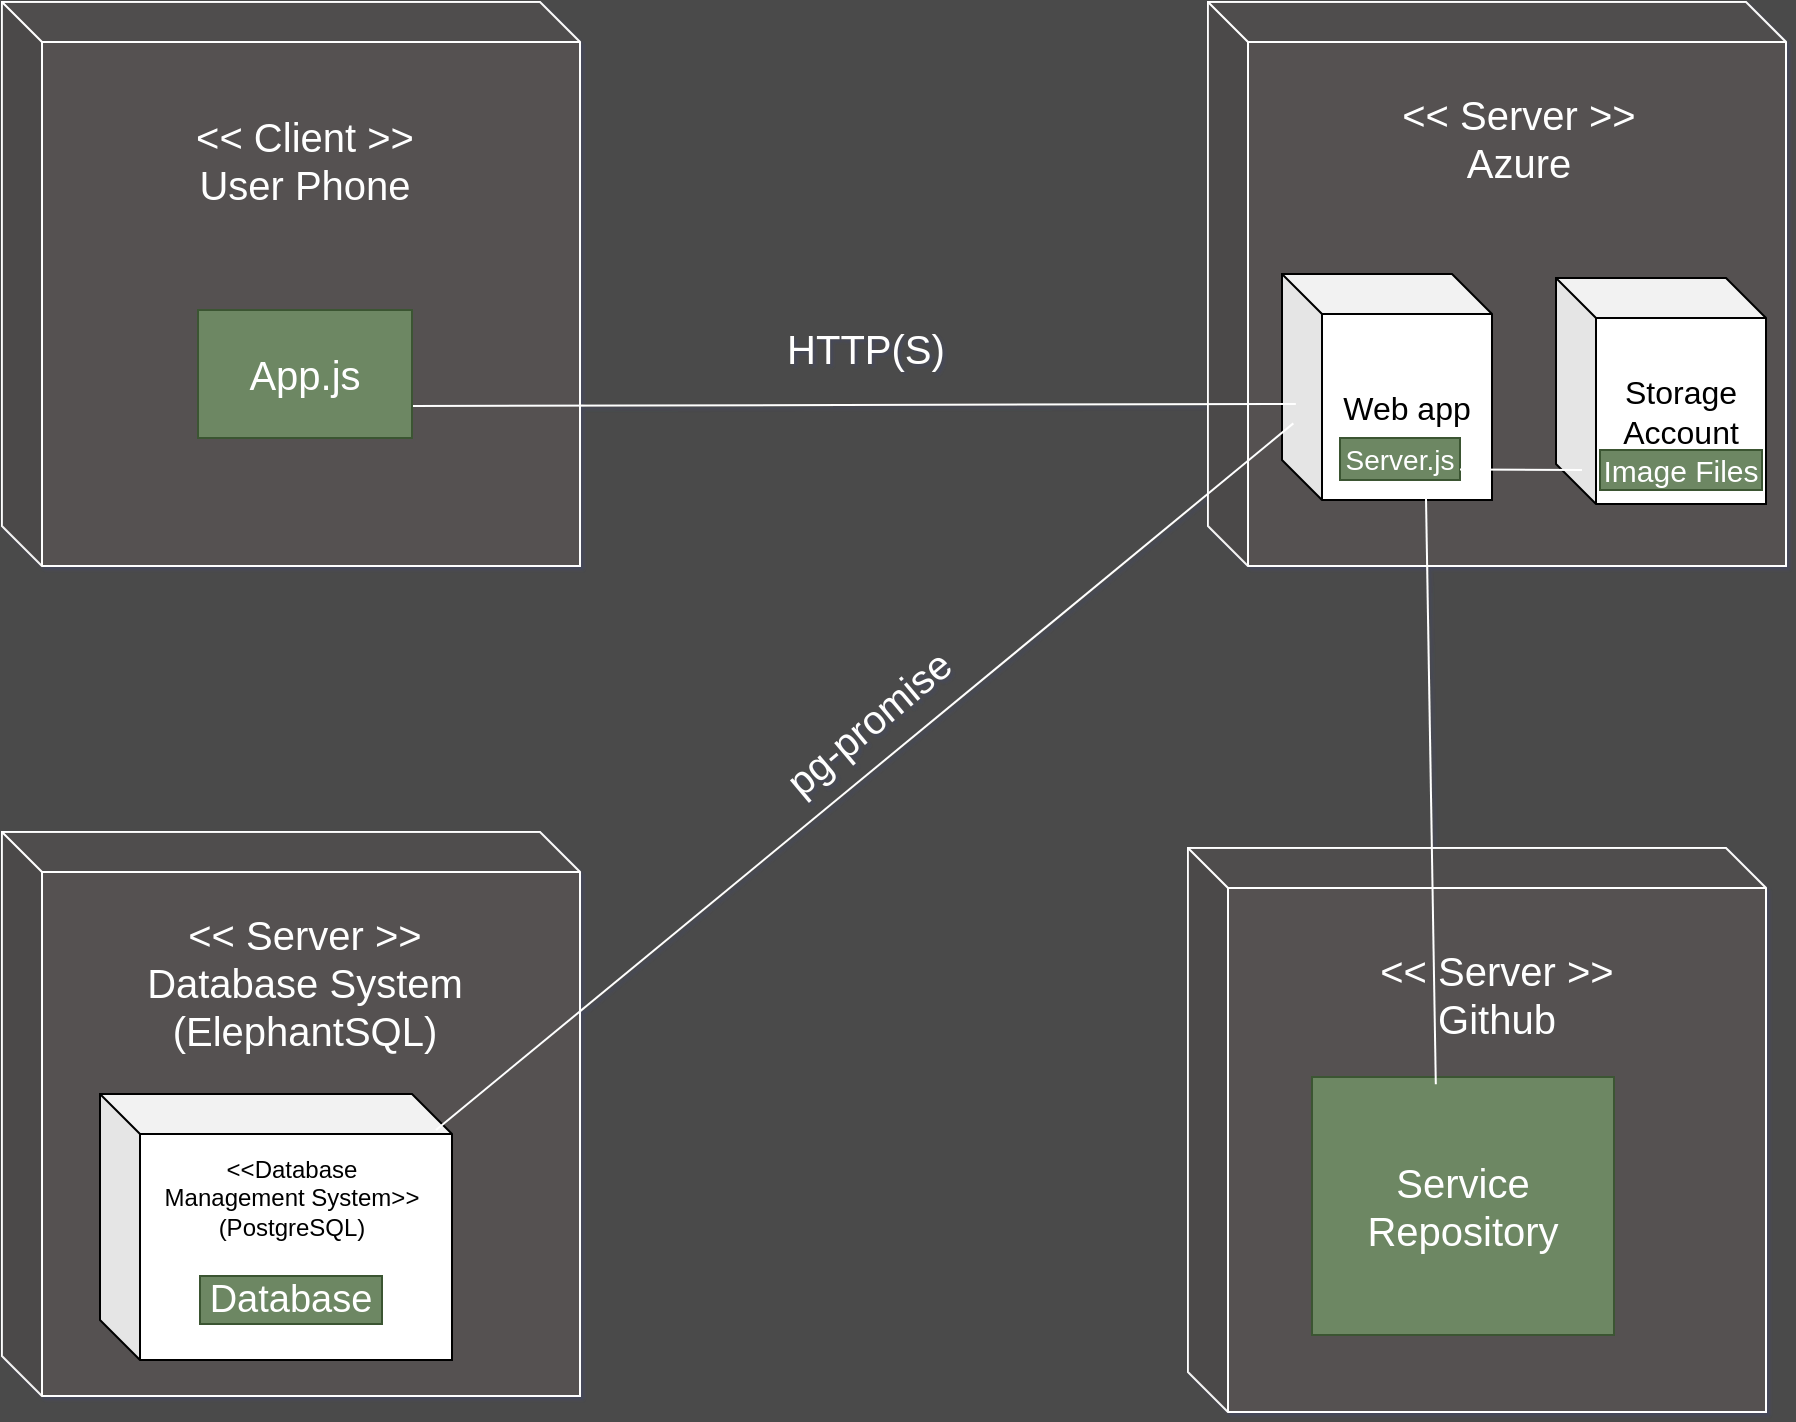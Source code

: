 <mxfile version="22.1.7" type="device">
  <diagram name="Page-1" id="QAfZgk5j_SZF2oAUkSlV">
    <mxGraphModel dx="1593" dy="1158" grid="0" gridSize="22" guides="1" tooltips="1" connect="1" arrows="1" fold="1" page="0" pageScale="1" pageWidth="850" pageHeight="1100" background="#4A4A4A" math="0" shadow="1">
      <root>
        <mxCell id="0" />
        <mxCell id="1" parent="0" />
        <mxCell id="7F5XBltjdlS2QW4fa-_A-5" value="" style="shape=cube;whiteSpace=wrap;html=1;boundedLbl=1;backgroundOutline=1;darkOpacity=0.05;darkOpacity2=0.1;fillColor=#545151;fontColor=#ffffff;strokeColor=#FFFFFF;" parent="1" vertex="1">
          <mxGeometry x="-40" y="-69" width="289" height="282" as="geometry" />
        </mxCell>
        <mxCell id="7F5XBltjdlS2QW4fa-_A-27" value="&lt;span style=&quot;color: rgb(255, 255, 255); font-size: 20px;&quot;&gt;&amp;lt;&amp;lt; Client &amp;gt;&amp;gt;&lt;br&gt;User Phone&lt;/span&gt;" style="text;html=1;strokeColor=none;fillColor=none;align=center;verticalAlign=middle;whiteSpace=wrap;rounded=0;" parent="1" vertex="1">
          <mxGeometry x="48" y="-5" width="127" height="30" as="geometry" />
        </mxCell>
        <mxCell id="7F5XBltjdlS2QW4fa-_A-47" value="" style="shape=cube;whiteSpace=wrap;html=1;boundedLbl=1;backgroundOutline=1;darkOpacity=0.05;darkOpacity2=0.1;fillColor=#545151;fontColor=#ffffff;strokeColor=#FFFFFF;" parent="1" vertex="1">
          <mxGeometry x="-40" y="346" width="289" height="282" as="geometry" />
        </mxCell>
        <mxCell id="7F5XBltjdlS2QW4fa-_A-48" value="" style="shape=cube;whiteSpace=wrap;html=1;boundedLbl=1;backgroundOutline=1;darkOpacity=0.05;darkOpacity2=0.1;fillColor=#545151;fontColor=#ffffff;strokeColor=#FFFFFF;" parent="1" vertex="1">
          <mxGeometry x="563" y="-69" width="289" height="282" as="geometry" />
        </mxCell>
        <mxCell id="7F5XBltjdlS2QW4fa-_A-50" value="" style="shape=cube;whiteSpace=wrap;html=1;boundedLbl=1;backgroundOutline=1;darkOpacity=0.05;darkOpacity2=0.1;fillColor=#545151;fontColor=#ffffff;strokeColor=#FFFFFF;" parent="1" vertex="1">
          <mxGeometry x="553" y="354" width="289" height="282" as="geometry" />
        </mxCell>
        <mxCell id="7F5XBltjdlS2QW4fa-_A-52" value="" style="shape=cube;whiteSpace=wrap;html=1;boundedLbl=1;backgroundOutline=1;darkOpacity=0.05;darkOpacity2=0.1;" parent="1" vertex="1">
          <mxGeometry x="9" y="477" width="176" height="133" as="geometry" />
        </mxCell>
        <mxCell id="7F5XBltjdlS2QW4fa-_A-53" value="&lt;span style=&quot;color: rgb(255, 255, 255); font-size: 20px;&quot;&gt;&amp;lt;&amp;lt; Server &amp;gt;&amp;gt;&lt;br&gt;Database System (ElephantSQL)&lt;br&gt;&lt;/span&gt;" style="text;html=1;strokeColor=none;fillColor=none;align=center;verticalAlign=middle;whiteSpace=wrap;rounded=0;" parent="1" vertex="1">
          <mxGeometry x="9.25" y="399" width="204.5" height="43" as="geometry" />
        </mxCell>
        <mxCell id="7F5XBltjdlS2QW4fa-_A-55" value="&lt;font style=&quot;font-size: 19px;&quot;&gt;Database&lt;/font&gt;" style="rounded=0;whiteSpace=wrap;html=1;fillColor=#6d8764;strokeColor=#3A5431;fontColor=#ffffff;" parent="1" vertex="1">
          <mxGeometry x="59" y="568" width="91" height="24" as="geometry" />
        </mxCell>
        <mxCell id="7F5XBltjdlS2QW4fa-_A-56" value="&lt;span style=&quot;color: rgb(255, 255, 255); font-size: 20px;&quot;&gt;&amp;lt;&amp;lt; Server &amp;gt;&amp;gt;&lt;br&gt;Azure&lt;br&gt;&lt;/span&gt;" style="text;html=1;strokeColor=none;fillColor=none;align=center;verticalAlign=middle;whiteSpace=wrap;rounded=0;" parent="1" vertex="1">
          <mxGeometry x="657" y="-16" width="123" height="30" as="geometry" />
        </mxCell>
        <mxCell id="7F5XBltjdlS2QW4fa-_A-58" value="&lt;font style=&quot;font-size: 16px;&quot;&gt;Web app&lt;/font&gt;" style="shape=cube;whiteSpace=wrap;html=1;boundedLbl=1;backgroundOutline=1;darkOpacity=0.05;darkOpacity2=0.1;" parent="1" vertex="1">
          <mxGeometry x="600" y="67" width="105" height="113" as="geometry" />
        </mxCell>
        <mxCell id="7F5XBltjdlS2QW4fa-_A-61" value="&lt;font style=&quot;font-size: 16px;&quot;&gt;Storage Account&lt;/font&gt;" style="shape=cube;whiteSpace=wrap;html=1;boundedLbl=1;backgroundOutline=1;darkOpacity=0.05;darkOpacity2=0.1;" parent="1" vertex="1">
          <mxGeometry x="737" y="69" width="105" height="113" as="geometry" />
        </mxCell>
        <mxCell id="7F5XBltjdlS2QW4fa-_A-67" value="&lt;font style=&quot;font-size: 14px;&quot;&gt;Server.js&lt;/font&gt;" style="rounded=0;whiteSpace=wrap;html=1;fillColor=#6d8764;strokeColor=#3A5431;fontColor=#ffffff;" parent="1" vertex="1">
          <mxGeometry x="629" y="149" width="60" height="21" as="geometry" />
        </mxCell>
        <mxCell id="7F5XBltjdlS2QW4fa-_A-68" value="&lt;font style=&quot;font-size: 15px;&quot;&gt;Image Files&lt;/font&gt;" style="rounded=0;whiteSpace=wrap;html=1;fillColor=#6d8764;strokeColor=#3A5431;fontColor=#ffffff;" parent="1" vertex="1">
          <mxGeometry x="759" y="155" width="81" height="20" as="geometry" />
        </mxCell>
        <mxCell id="7F5XBltjdlS2QW4fa-_A-69" value="&lt;span style=&quot;color: rgb(255, 255, 255); font-size: 20px;&quot;&gt;&amp;lt;&amp;lt; Server &amp;gt;&amp;gt;&lt;br&gt;Github&lt;br&gt;&lt;/span&gt;" style="text;html=1;strokeColor=none;fillColor=none;align=center;verticalAlign=middle;whiteSpace=wrap;rounded=0;" parent="1" vertex="1">
          <mxGeometry x="639" y="412" width="137" height="30" as="geometry" />
        </mxCell>
        <mxCell id="7F5XBltjdlS2QW4fa-_A-71" value="&lt;font style=&quot;font-size: 20px;&quot;&gt;Service Repository&lt;/font&gt;" style="rounded=0;whiteSpace=wrap;html=1;fillColor=#6d8764;fontColor=#ffffff;strokeColor=#3A5431;" parent="1" vertex="1">
          <mxGeometry x="615" y="468.5" width="151" height="129" as="geometry" />
        </mxCell>
        <mxCell id="7F5XBltjdlS2QW4fa-_A-72" value="" style="endArrow=none;html=1;rounded=0;exitX=1;exitY=0.75;exitDx=0;exitDy=0;strokeColor=#FFFFFF;" parent="1" source="7F5XBltjdlS2QW4fa-_A-67" edge="1">
          <mxGeometry width="50" height="50" relative="1" as="geometry">
            <mxPoint x="1038" y="184" as="sourcePoint" />
            <mxPoint x="750" y="165" as="targetPoint" />
          </mxGeometry>
        </mxCell>
        <mxCell id="7F5XBltjdlS2QW4fa-_A-73" value="" style="endArrow=none;html=1;rounded=0;exitX=0.054;exitY=0.661;exitDx=0;exitDy=0;exitPerimeter=0;strokeColor=#FFFFFF;" parent="1" source="7F5XBltjdlS2QW4fa-_A-58" edge="1">
          <mxGeometry width="50" height="50" relative="1" as="geometry">
            <mxPoint x="392.12" y="296" as="sourcePoint" />
            <mxPoint x="177" y="495" as="targetPoint" />
          </mxGeometry>
        </mxCell>
        <mxCell id="7F5XBltjdlS2QW4fa-_A-75" value="" style="endArrow=none;html=1;rounded=0;exitX=0.066;exitY=0.575;exitDx=0;exitDy=0;exitPerimeter=0;strokeColor=#FFFFFF;entryX=1;entryY=0.75;entryDx=0;entryDy=0;" parent="1" source="7F5XBltjdlS2QW4fa-_A-58" target="7F5XBltjdlS2QW4fa-_A-85" edge="1">
          <mxGeometry width="50" height="50" relative="1" as="geometry">
            <mxPoint x="366" y="137" as="sourcePoint" />
            <mxPoint x="175" y="130" as="targetPoint" />
          </mxGeometry>
        </mxCell>
        <mxCell id="7F5XBltjdlS2QW4fa-_A-76" value="" style="endArrow=none;html=1;rounded=0;strokeColor=#FFFFFF;entryX=0.41;entryY=0.028;entryDx=0;entryDy=0;entryPerimeter=0;" parent="1" target="7F5XBltjdlS2QW4fa-_A-71" edge="1">
          <mxGeometry width="50" height="50" relative="1" as="geometry">
            <mxPoint x="672" y="179" as="sourcePoint" />
            <mxPoint x="792.88" y="431.04" as="targetPoint" />
          </mxGeometry>
        </mxCell>
        <mxCell id="7F5XBltjdlS2QW4fa-_A-80" value="&lt;font style=&quot;font-size: 20px;&quot; color=&quot;#ffffff&quot;&gt;HTTP(S)&lt;/font&gt;" style="text;html=1;strokeColor=none;fillColor=none;align=center;verticalAlign=middle;whiteSpace=wrap;rounded=0;" parent="1" vertex="1">
          <mxGeometry x="347" y="87" width="90" height="34" as="geometry" />
        </mxCell>
        <mxCell id="7F5XBltjdlS2QW4fa-_A-85" value="&lt;font style=&quot;font-size: 20px;&quot;&gt;App.js&lt;/font&gt;" style="rounded=0;whiteSpace=wrap;html=1;fillColor=#6d8764;strokeColor=#3A5431;fontColor=#ffffff;" parent="1" vertex="1">
          <mxGeometry x="58" y="85" width="107" height="64" as="geometry" />
        </mxCell>
        <mxCell id="7F5XBltjdlS2QW4fa-_A-88" value="&lt;font style=&quot;font-size: 20px;&quot; color=&quot;#ffffff&quot;&gt;pg-promise&lt;/font&gt;" style="text;html=1;strokeColor=none;fillColor=none;align=center;verticalAlign=middle;whiteSpace=wrap;rounded=0;rotation=-40;" parent="1" vertex="1">
          <mxGeometry x="329.7" y="267.03" width="126" height="48" as="geometry" />
        </mxCell>
        <mxCell id="1gCcA4Uuf86Veu9_rIYG-1" value="&lt;span style=&quot;&quot;&gt;&amp;lt;&amp;lt;Database Management System&amp;gt;&amp;gt; (PostgreSQL)&lt;br&gt;&lt;/span&gt;" style="text;html=1;strokeColor=none;fillColor=none;align=center;verticalAlign=middle;whiteSpace=wrap;rounded=0;fontColor=#000000;" vertex="1" parent="1">
          <mxGeometry x="36.5" y="499" width="136" height="59" as="geometry" />
        </mxCell>
      </root>
    </mxGraphModel>
  </diagram>
</mxfile>
